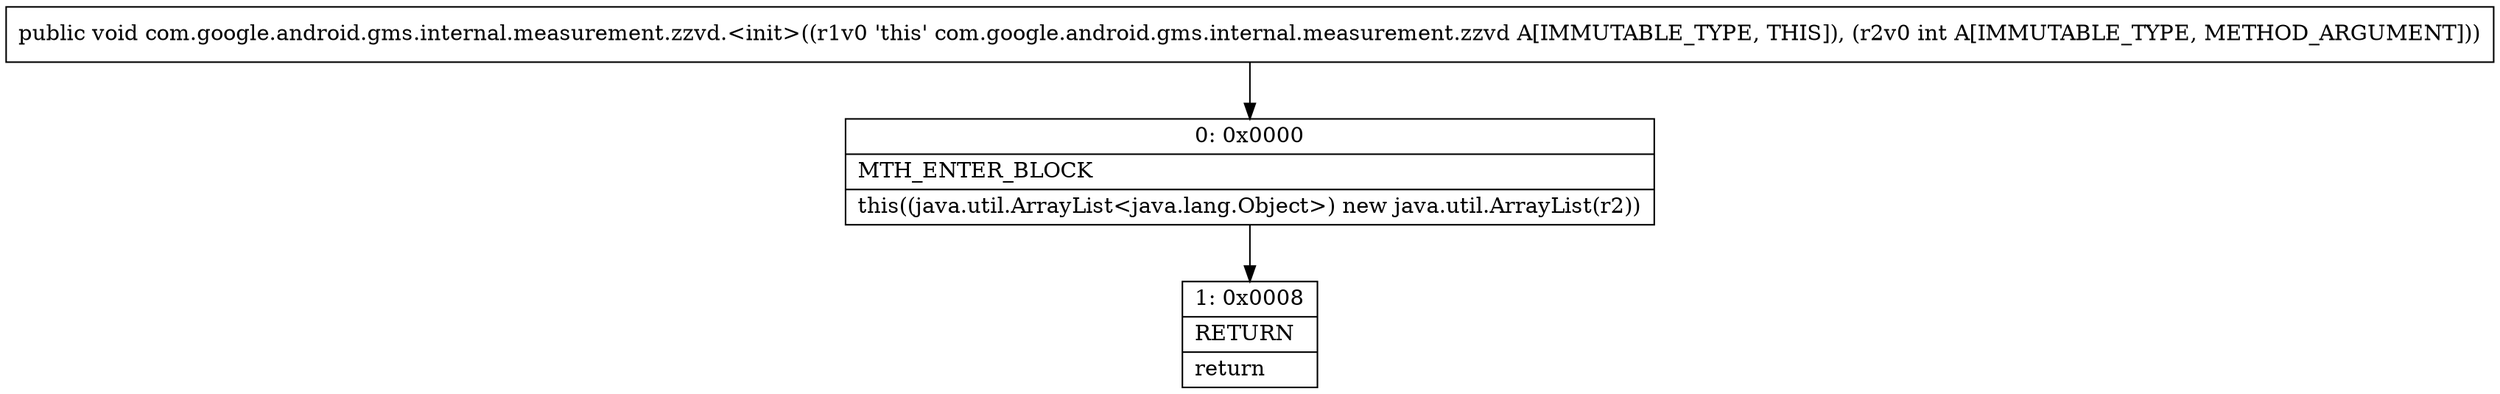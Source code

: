 digraph "CFG forcom.google.android.gms.internal.measurement.zzvd.\<init\>(I)V" {
Node_0 [shape=record,label="{0\:\ 0x0000|MTH_ENTER_BLOCK\l|this((java.util.ArrayList\<java.lang.Object\>) new java.util.ArrayList(r2))\l}"];
Node_1 [shape=record,label="{1\:\ 0x0008|RETURN\l|return\l}"];
MethodNode[shape=record,label="{public void com.google.android.gms.internal.measurement.zzvd.\<init\>((r1v0 'this' com.google.android.gms.internal.measurement.zzvd A[IMMUTABLE_TYPE, THIS]), (r2v0 int A[IMMUTABLE_TYPE, METHOD_ARGUMENT])) }"];
MethodNode -> Node_0;
Node_0 -> Node_1;
}

